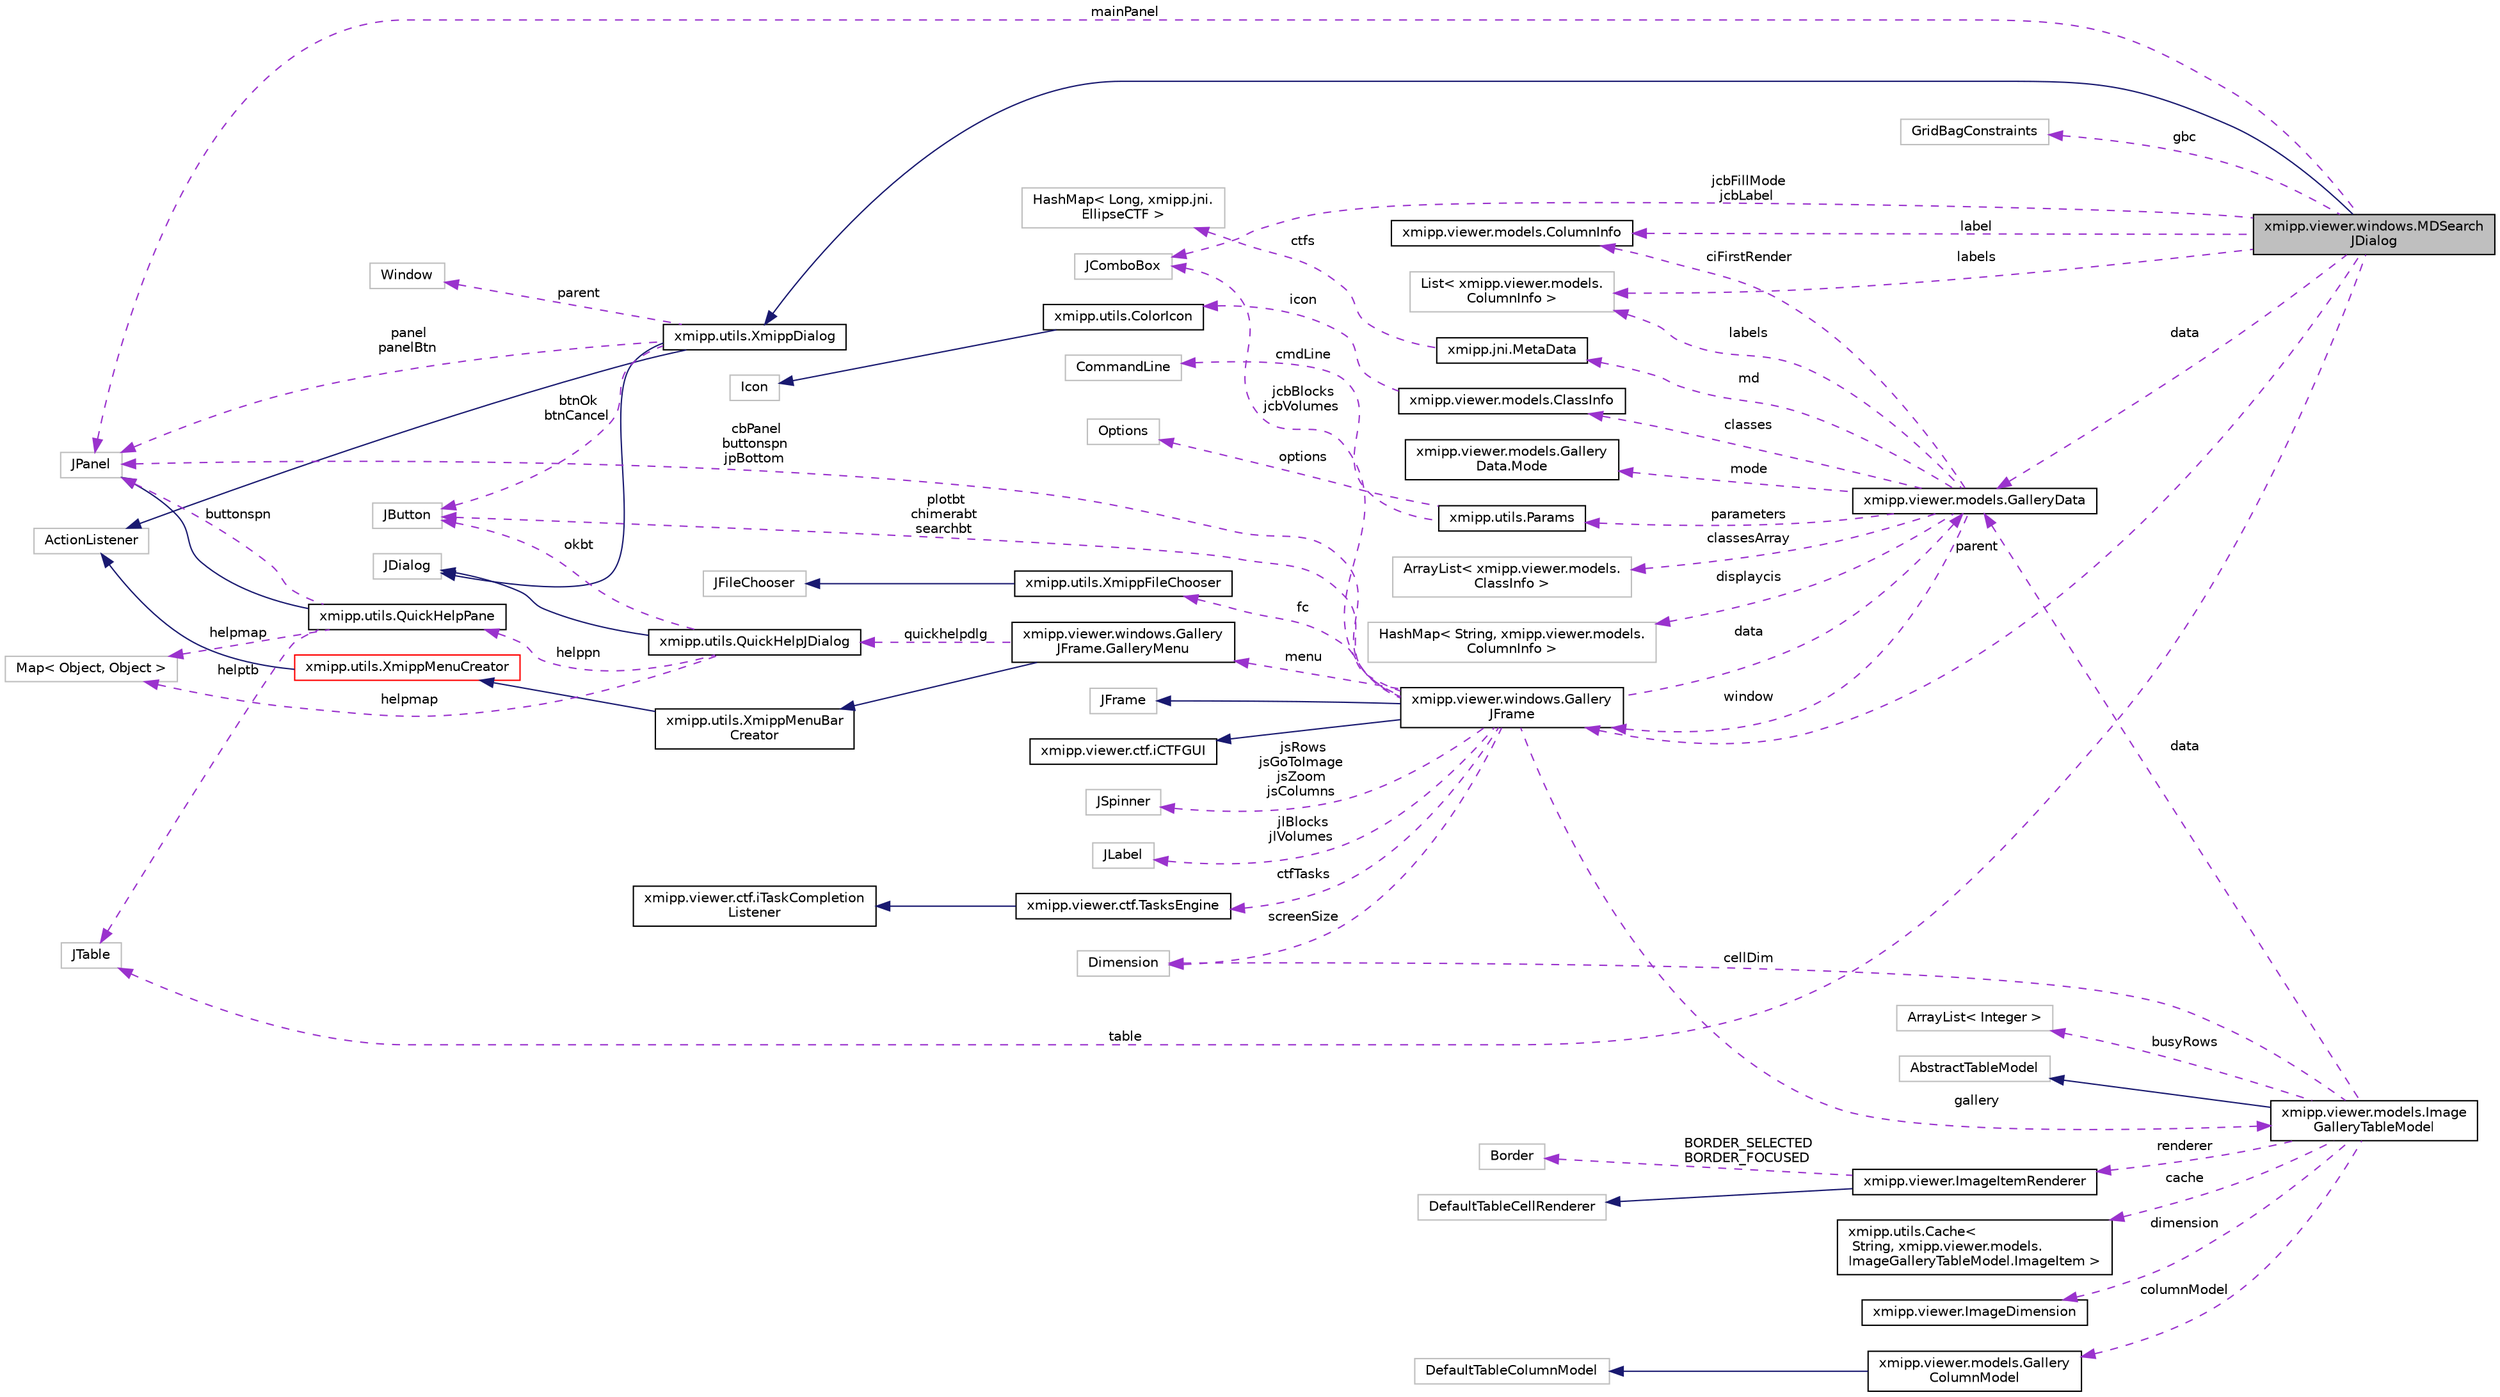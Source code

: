 digraph "xmipp.viewer.windows.MDSearchJDialog"
{
  edge [fontname="Helvetica",fontsize="10",labelfontname="Helvetica",labelfontsize="10"];
  node [fontname="Helvetica",fontsize="10",shape=record];
  rankdir="LR";
  Node4 [label="xmipp.viewer.windows.MDSearch\lJDialog",height=0.2,width=0.4,color="black", fillcolor="grey75", style="filled", fontcolor="black"];
  Node5 -> Node4 [dir="back",color="midnightblue",fontsize="10",style="solid",fontname="Helvetica"];
  Node5 [label="xmipp.utils.XmippDialog",height=0.2,width=0.4,color="black", fillcolor="white", style="filled",URL="$classxmipp_1_1utils_1_1XmippDialog.html"];
  Node6 -> Node5 [dir="back",color="midnightblue",fontsize="10",style="solid",fontname="Helvetica"];
  Node6 [label="JDialog",height=0.2,width=0.4,color="grey75", fillcolor="white", style="filled"];
  Node7 -> Node5 [dir="back",color="midnightblue",fontsize="10",style="solid",fontname="Helvetica"];
  Node7 [label="ActionListener",height=0.2,width=0.4,color="grey75", fillcolor="white", style="filled"];
  Node8 -> Node5 [dir="back",color="darkorchid3",fontsize="10",style="dashed",label=" btnOk\nbtnCancel" ,fontname="Helvetica"];
  Node8 [label="JButton",height=0.2,width=0.4,color="grey75", fillcolor="white", style="filled"];
  Node9 -> Node5 [dir="back",color="darkorchid3",fontsize="10",style="dashed",label=" parent" ,fontname="Helvetica"];
  Node9 [label="Window",height=0.2,width=0.4,color="grey75", fillcolor="white", style="filled"];
  Node10 -> Node5 [dir="back",color="darkorchid3",fontsize="10",style="dashed",label=" panel\npanelBtn" ,fontname="Helvetica"];
  Node10 [label="JPanel",height=0.2,width=0.4,color="grey75", fillcolor="white", style="filled"];
  Node11 -> Node4 [dir="back",color="darkorchid3",fontsize="10",style="dashed",label=" gbc" ,fontname="Helvetica"];
  Node11 [label="GridBagConstraints",height=0.2,width=0.4,color="grey75", fillcolor="white", style="filled"];
  Node12 -> Node4 [dir="back",color="darkorchid3",fontsize="10",style="dashed",label=" parent" ,fontname="Helvetica"];
  Node12 [label="xmipp.viewer.windows.Gallery\lJFrame",height=0.2,width=0.4,color="black", fillcolor="white", style="filled",URL="$classxmipp_1_1viewer_1_1windows_1_1GalleryJFrame.html"];
  Node13 -> Node12 [dir="back",color="midnightblue",fontsize="10",style="solid",fontname="Helvetica"];
  Node13 [label="JFrame",height=0.2,width=0.4,color="grey75", fillcolor="white", style="filled"];
  Node14 -> Node12 [dir="back",color="midnightblue",fontsize="10",style="solid",fontname="Helvetica"];
  Node14 [label="xmipp.viewer.ctf.iCTFGUI",height=0.2,width=0.4,color="black", fillcolor="white", style="filled",URL="$interfacexmipp_1_1viewer_1_1ctf_1_1iCTFGUI.html"];
  Node8 -> Node12 [dir="back",color="darkorchid3",fontsize="10",style="dashed",label=" plotbt\nchimerabt\nsearchbt" ,fontname="Helvetica"];
  Node15 -> Node12 [dir="back",color="darkorchid3",fontsize="10",style="dashed",label=" jsRows\njsGoToImage\njsZoom\njsColumns" ,fontname="Helvetica"];
  Node15 [label="JSpinner",height=0.2,width=0.4,color="grey75", fillcolor="white", style="filled"];
  Node16 -> Node12 [dir="back",color="darkorchid3",fontsize="10",style="dashed",label=" fc" ,fontname="Helvetica"];
  Node16 [label="xmipp.utils.XmippFileChooser",height=0.2,width=0.4,color="black", fillcolor="white", style="filled",URL="$classxmipp_1_1utils_1_1XmippFileChooser.html"];
  Node17 -> Node16 [dir="back",color="midnightblue",fontsize="10",style="solid",fontname="Helvetica"];
  Node17 [label="JFileChooser",height=0.2,width=0.4,color="grey75", fillcolor="white", style="filled"];
  Node18 -> Node12 [dir="back",color="darkorchid3",fontsize="10",style="dashed",label=" gallery" ,fontname="Helvetica"];
  Node18 [label="xmipp.viewer.models.Image\lGalleryTableModel",height=0.2,width=0.4,color="black", fillcolor="white", style="filled",URL="$classxmipp_1_1viewer_1_1models_1_1ImageGalleryTableModel.html"];
  Node19 -> Node18 [dir="back",color="midnightblue",fontsize="10",style="solid",fontname="Helvetica"];
  Node19 [label="AbstractTableModel",height=0.2,width=0.4,color="grey75", fillcolor="white", style="filled"];
  Node20 -> Node18 [dir="back",color="darkorchid3",fontsize="10",style="dashed",label=" columnModel" ,fontname="Helvetica"];
  Node20 [label="xmipp.viewer.models.Gallery\lColumnModel",height=0.2,width=0.4,color="black", fillcolor="white", style="filled",URL="$classxmipp_1_1viewer_1_1models_1_1GalleryColumnModel.html"];
  Node21 -> Node20 [dir="back",color="midnightblue",fontsize="10",style="solid",fontname="Helvetica"];
  Node21 [label="DefaultTableColumnModel",height=0.2,width=0.4,color="grey75", fillcolor="white", style="filled"];
  Node22 -> Node18 [dir="back",color="darkorchid3",fontsize="10",style="dashed",label=" cache" ,fontname="Helvetica"];
  Node22 [label="xmipp.utils.Cache\<\l String, xmipp.viewer.models.\lImageGalleryTableModel.ImageItem \>",height=0.2,width=0.4,color="black", fillcolor="white", style="filled",URL="$classxmipp_1_1utils_1_1Cache.html"];
  Node23 -> Node18 [dir="back",color="darkorchid3",fontsize="10",style="dashed",label=" dimension" ,fontname="Helvetica"];
  Node23 [label="xmipp.viewer.ImageDimension",height=0.2,width=0.4,color="black", fillcolor="white", style="filled",URL="$classxmipp_1_1viewer_1_1ImageDimension.html"];
  Node24 -> Node18 [dir="back",color="darkorchid3",fontsize="10",style="dashed",label=" renderer" ,fontname="Helvetica"];
  Node24 [label="xmipp.viewer.ImageItemRenderer",height=0.2,width=0.4,color="black", fillcolor="white", style="filled",URL="$classxmipp_1_1viewer_1_1ImageItemRenderer.html"];
  Node25 -> Node24 [dir="back",color="midnightblue",fontsize="10",style="solid",fontname="Helvetica"];
  Node25 [label="DefaultTableCellRenderer",height=0.2,width=0.4,color="grey75", fillcolor="white", style="filled"];
  Node26 -> Node24 [dir="back",color="darkorchid3",fontsize="10",style="dashed",label=" BORDER_SELECTED\nBORDER_FOCUSED" ,fontname="Helvetica"];
  Node26 [label="Border",height=0.2,width=0.4,color="grey75", fillcolor="white", style="filled"];
  Node27 -> Node18 [dir="back",color="darkorchid3",fontsize="10",style="dashed",label=" busyRows" ,fontname="Helvetica"];
  Node27 [label="ArrayList\< Integer \>",height=0.2,width=0.4,color="grey75", fillcolor="white", style="filled"];
  Node28 -> Node18 [dir="back",color="darkorchid3",fontsize="10",style="dashed",label=" cellDim" ,fontname="Helvetica"];
  Node28 [label="Dimension",height=0.2,width=0.4,color="grey75", fillcolor="white", style="filled"];
  Node29 -> Node18 [dir="back",color="darkorchid3",fontsize="10",style="dashed",label=" data" ,fontname="Helvetica"];
  Node29 [label="xmipp.viewer.models.GalleryData",height=0.2,width=0.4,color="black", fillcolor="white", style="filled",URL="$classxmipp_1_1viewer_1_1models_1_1GalleryData.html"];
  Node30 -> Node29 [dir="back",color="darkorchid3",fontsize="10",style="dashed",label=" displaycis" ,fontname="Helvetica"];
  Node30 [label="HashMap\< String, xmipp.viewer.models.\lColumnInfo \>",height=0.2,width=0.4,color="grey75", fillcolor="white", style="filled"];
  Node12 -> Node29 [dir="back",color="darkorchid3",fontsize="10",style="dashed",label=" window" ,fontname="Helvetica"];
  Node31 -> Node29 [dir="back",color="darkorchid3",fontsize="10",style="dashed",label=" ciFirstRender" ,fontname="Helvetica"];
  Node31 [label="xmipp.viewer.models.ColumnInfo",height=0.2,width=0.4,color="black", fillcolor="white", style="filled",URL="$classxmipp_1_1viewer_1_1models_1_1ColumnInfo.html"];
  Node32 -> Node29 [dir="back",color="darkorchid3",fontsize="10",style="dashed",label=" labels" ,fontname="Helvetica"];
  Node32 [label="List\< xmipp.viewer.models.\lColumnInfo \>",height=0.2,width=0.4,color="grey75", fillcolor="white", style="filled"];
  Node33 -> Node29 [dir="back",color="darkorchid3",fontsize="10",style="dashed",label=" md" ,fontname="Helvetica"];
  Node33 [label="xmipp.jni.MetaData",height=0.2,width=0.4,color="black", fillcolor="white", style="filled",URL="$classxmipp_1_1jni_1_1MetaData.html"];
  Node34 -> Node33 [dir="back",color="darkorchid3",fontsize="10",style="dashed",label=" ctfs" ,fontname="Helvetica"];
  Node34 [label="HashMap\< Long, xmipp.jni.\lEllipseCTF \>",height=0.2,width=0.4,color="grey75", fillcolor="white", style="filled"];
  Node35 -> Node29 [dir="back",color="darkorchid3",fontsize="10",style="dashed",label=" classes" ,fontname="Helvetica"];
  Node35 [label="xmipp.viewer.models.ClassInfo",height=0.2,width=0.4,color="black", fillcolor="white", style="filled",URL="$classxmipp_1_1viewer_1_1models_1_1ClassInfo.html"];
  Node36 -> Node35 [dir="back",color="darkorchid3",fontsize="10",style="dashed",label=" icon" ,fontname="Helvetica"];
  Node36 [label="xmipp.utils.ColorIcon",height=0.2,width=0.4,color="black", fillcolor="white", style="filled",URL="$classxmipp_1_1utils_1_1ColorIcon.html"];
  Node37 -> Node36 [dir="back",color="midnightblue",fontsize="10",style="solid",fontname="Helvetica"];
  Node37 [label="Icon",height=0.2,width=0.4,color="grey75", fillcolor="white", style="filled"];
  Node38 -> Node29 [dir="back",color="darkorchid3",fontsize="10",style="dashed",label=" classesArray" ,fontname="Helvetica"];
  Node38 [label="ArrayList\< xmipp.viewer.models.\lClassInfo \>",height=0.2,width=0.4,color="grey75", fillcolor="white", style="filled"];
  Node39 -> Node29 [dir="back",color="darkorchid3",fontsize="10",style="dashed",label=" mode" ,fontname="Helvetica"];
  Node39 [label="xmipp.viewer.models.Gallery\lData.Mode",height=0.2,width=0.4,color="black", fillcolor="white", style="filled",URL="$enumxmipp_1_1viewer_1_1models_1_1GalleryData_1_1Mode.html"];
  Node40 -> Node29 [dir="back",color="darkorchid3",fontsize="10",style="dashed",label=" parameters" ,fontname="Helvetica"];
  Node40 [label="xmipp.utils.Params",height=0.2,width=0.4,color="black", fillcolor="white", style="filled",URL="$classxmipp_1_1utils_1_1Params.html"];
  Node41 -> Node40 [dir="back",color="darkorchid3",fontsize="10",style="dashed",label=" options" ,fontname="Helvetica"];
  Node41 [label="Options",height=0.2,width=0.4,color="grey75", fillcolor="white", style="filled"];
  Node42 -> Node40 [dir="back",color="darkorchid3",fontsize="10",style="dashed",label=" cmdLine" ,fontname="Helvetica"];
  Node42 [label="CommandLine",height=0.2,width=0.4,color="grey75", fillcolor="white", style="filled"];
  Node28 -> Node12 [dir="back",color="darkorchid3",fontsize="10",style="dashed",label=" screenSize" ,fontname="Helvetica"];
  Node43 -> Node12 [dir="back",color="darkorchid3",fontsize="10",style="dashed",label=" ctfTasks" ,fontname="Helvetica"];
  Node43 [label="xmipp.viewer.ctf.TasksEngine",height=0.2,width=0.4,color="black", fillcolor="white", style="filled",URL="$classxmipp_1_1viewer_1_1ctf_1_1TasksEngine.html"];
  Node44 -> Node43 [dir="back",color="midnightblue",fontsize="10",style="solid",fontname="Helvetica"];
  Node44 [label="xmipp.viewer.ctf.iTaskCompletion\lListener",height=0.2,width=0.4,color="black", fillcolor="white", style="filled",URL="$interfacexmipp_1_1viewer_1_1ctf_1_1iTaskCompletionListener.html"];
  Node45 -> Node12 [dir="back",color="darkorchid3",fontsize="10",style="dashed",label=" jcbBlocks\njcbVolumes" ,fontname="Helvetica"];
  Node45 [label="JComboBox",height=0.2,width=0.4,color="grey75", fillcolor="white", style="filled"];
  Node46 -> Node12 [dir="back",color="darkorchid3",fontsize="10",style="dashed",label=" jlBlocks\njlVolumes" ,fontname="Helvetica"];
  Node46 [label="JLabel",height=0.2,width=0.4,color="grey75", fillcolor="white", style="filled"];
  Node10 -> Node12 [dir="back",color="darkorchid3",fontsize="10",style="dashed",label=" cbPanel\nbuttonspn\njpBottom" ,fontname="Helvetica"];
  Node29 -> Node12 [dir="back",color="darkorchid3",fontsize="10",style="dashed",label=" data" ,fontname="Helvetica"];
  Node47 -> Node12 [dir="back",color="darkorchid3",fontsize="10",style="dashed",label=" menu" ,fontname="Helvetica"];
  Node47 [label="xmipp.viewer.windows.Gallery\lJFrame.GalleryMenu",height=0.2,width=0.4,color="black", fillcolor="white", style="filled",URL="$classxmipp_1_1viewer_1_1windows_1_1GalleryJFrame_1_1GalleryMenu.html"];
  Node48 -> Node47 [dir="back",color="midnightblue",fontsize="10",style="solid",fontname="Helvetica"];
  Node48 [label="xmipp.utils.XmippMenuBar\lCreator",height=0.2,width=0.4,color="black", fillcolor="white", style="filled",URL="$classxmipp_1_1utils_1_1XmippMenuBarCreator.html"];
  Node49 -> Node48 [dir="back",color="midnightblue",fontsize="10",style="solid",fontname="Helvetica"];
  Node49 [label="xmipp.utils.XmippMenuCreator",height=0.2,width=0.4,color="red", fillcolor="white", style="filled",URL="$classxmipp_1_1utils_1_1XmippMenuCreator.html"];
  Node7 -> Node49 [dir="back",color="midnightblue",fontsize="10",style="solid",fontname="Helvetica"];
  Node53 -> Node47 [dir="back",color="darkorchid3",fontsize="10",style="dashed",label=" quickhelpdlg" ,fontname="Helvetica"];
  Node53 [label="xmipp.utils.QuickHelpJDialog",height=0.2,width=0.4,color="black", fillcolor="white", style="filled",URL="$classxmipp_1_1utils_1_1QuickHelpJDialog.html"];
  Node6 -> Node53 [dir="back",color="midnightblue",fontsize="10",style="solid",fontname="Helvetica"];
  Node8 -> Node53 [dir="back",color="darkorchid3",fontsize="10",style="dashed",label=" okbt" ,fontname="Helvetica"];
  Node54 -> Node53 [dir="back",color="darkorchid3",fontsize="10",style="dashed",label=" helppn" ,fontname="Helvetica"];
  Node54 [label="xmipp.utils.QuickHelpPane",height=0.2,width=0.4,color="black", fillcolor="white", style="filled",URL="$classxmipp_1_1utils_1_1QuickHelpPane.html"];
  Node10 -> Node54 [dir="back",color="midnightblue",fontsize="10",style="solid",fontname="Helvetica"];
  Node55 -> Node54 [dir="back",color="darkorchid3",fontsize="10",style="dashed",label=" helptb" ,fontname="Helvetica"];
  Node55 [label="JTable",height=0.2,width=0.4,color="grey75", fillcolor="white", style="filled"];
  Node10 -> Node54 [dir="back",color="darkorchid3",fontsize="10",style="dashed",label=" buttonspn" ,fontname="Helvetica"];
  Node56 -> Node54 [dir="back",color="darkorchid3",fontsize="10",style="dashed",label=" helpmap" ,fontname="Helvetica"];
  Node56 [label="Map\< Object, Object \>",height=0.2,width=0.4,color="grey75", fillcolor="white", style="filled"];
  Node56 -> Node53 [dir="back",color="darkorchid3",fontsize="10",style="dashed",label=" helpmap" ,fontname="Helvetica"];
  Node31 -> Node4 [dir="back",color="darkorchid3",fontsize="10",style="dashed",label=" label" ,fontname="Helvetica"];
  Node32 -> Node4 [dir="back",color="darkorchid3",fontsize="10",style="dashed",label=" labels" ,fontname="Helvetica"];
  Node55 -> Node4 [dir="back",color="darkorchid3",fontsize="10",style="dashed",label=" table" ,fontname="Helvetica"];
  Node45 -> Node4 [dir="back",color="darkorchid3",fontsize="10",style="dashed",label=" jcbFillMode\njcbLabel" ,fontname="Helvetica"];
  Node10 -> Node4 [dir="back",color="darkorchid3",fontsize="10",style="dashed",label=" mainPanel" ,fontname="Helvetica"];
  Node29 -> Node4 [dir="back",color="darkorchid3",fontsize="10",style="dashed",label=" data" ,fontname="Helvetica"];
}
